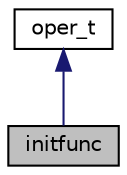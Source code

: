 digraph "initfunc"
{
 // LATEX_PDF_SIZE
  edge [fontname="Helvetica",fontsize="10",labelfontname="Helvetica",labelfontsize="10"];
  node [fontname="Helvetica",fontsize="10",shape=record];
  Node1 [label="initfunc",height=0.2,width=0.4,color="black", fillcolor="grey75", style="filled", fontcolor="black",tooltip="Реализация инициализации функции"];
  Node2 -> Node1 [dir="back",color="midnightblue",fontsize="10",style="solid",fontname="Helvetica"];
  Node2 [label="oper_t",height=0.2,width=0.4,color="black", fillcolor="white", style="filled",URL="$classoper__t.html",tooltip="Реализация операций"];
}
